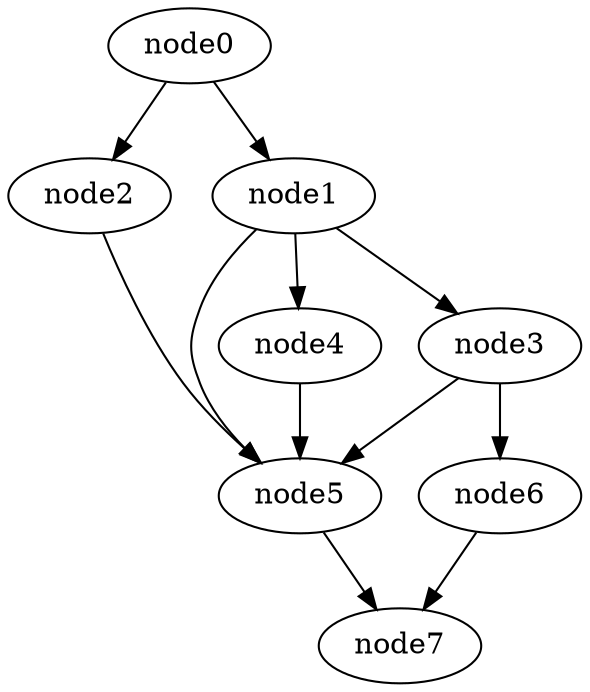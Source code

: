 digraph g{
	node7
	node6 -> node7
	node5 -> node7
	node4 -> node5
	node3 -> node6
	node3 -> node5
	node2 -> node5
	node1 -> node5
	node1 -> node4
	node1 -> node3
	node0 -> node2
	node0 -> node1
}
